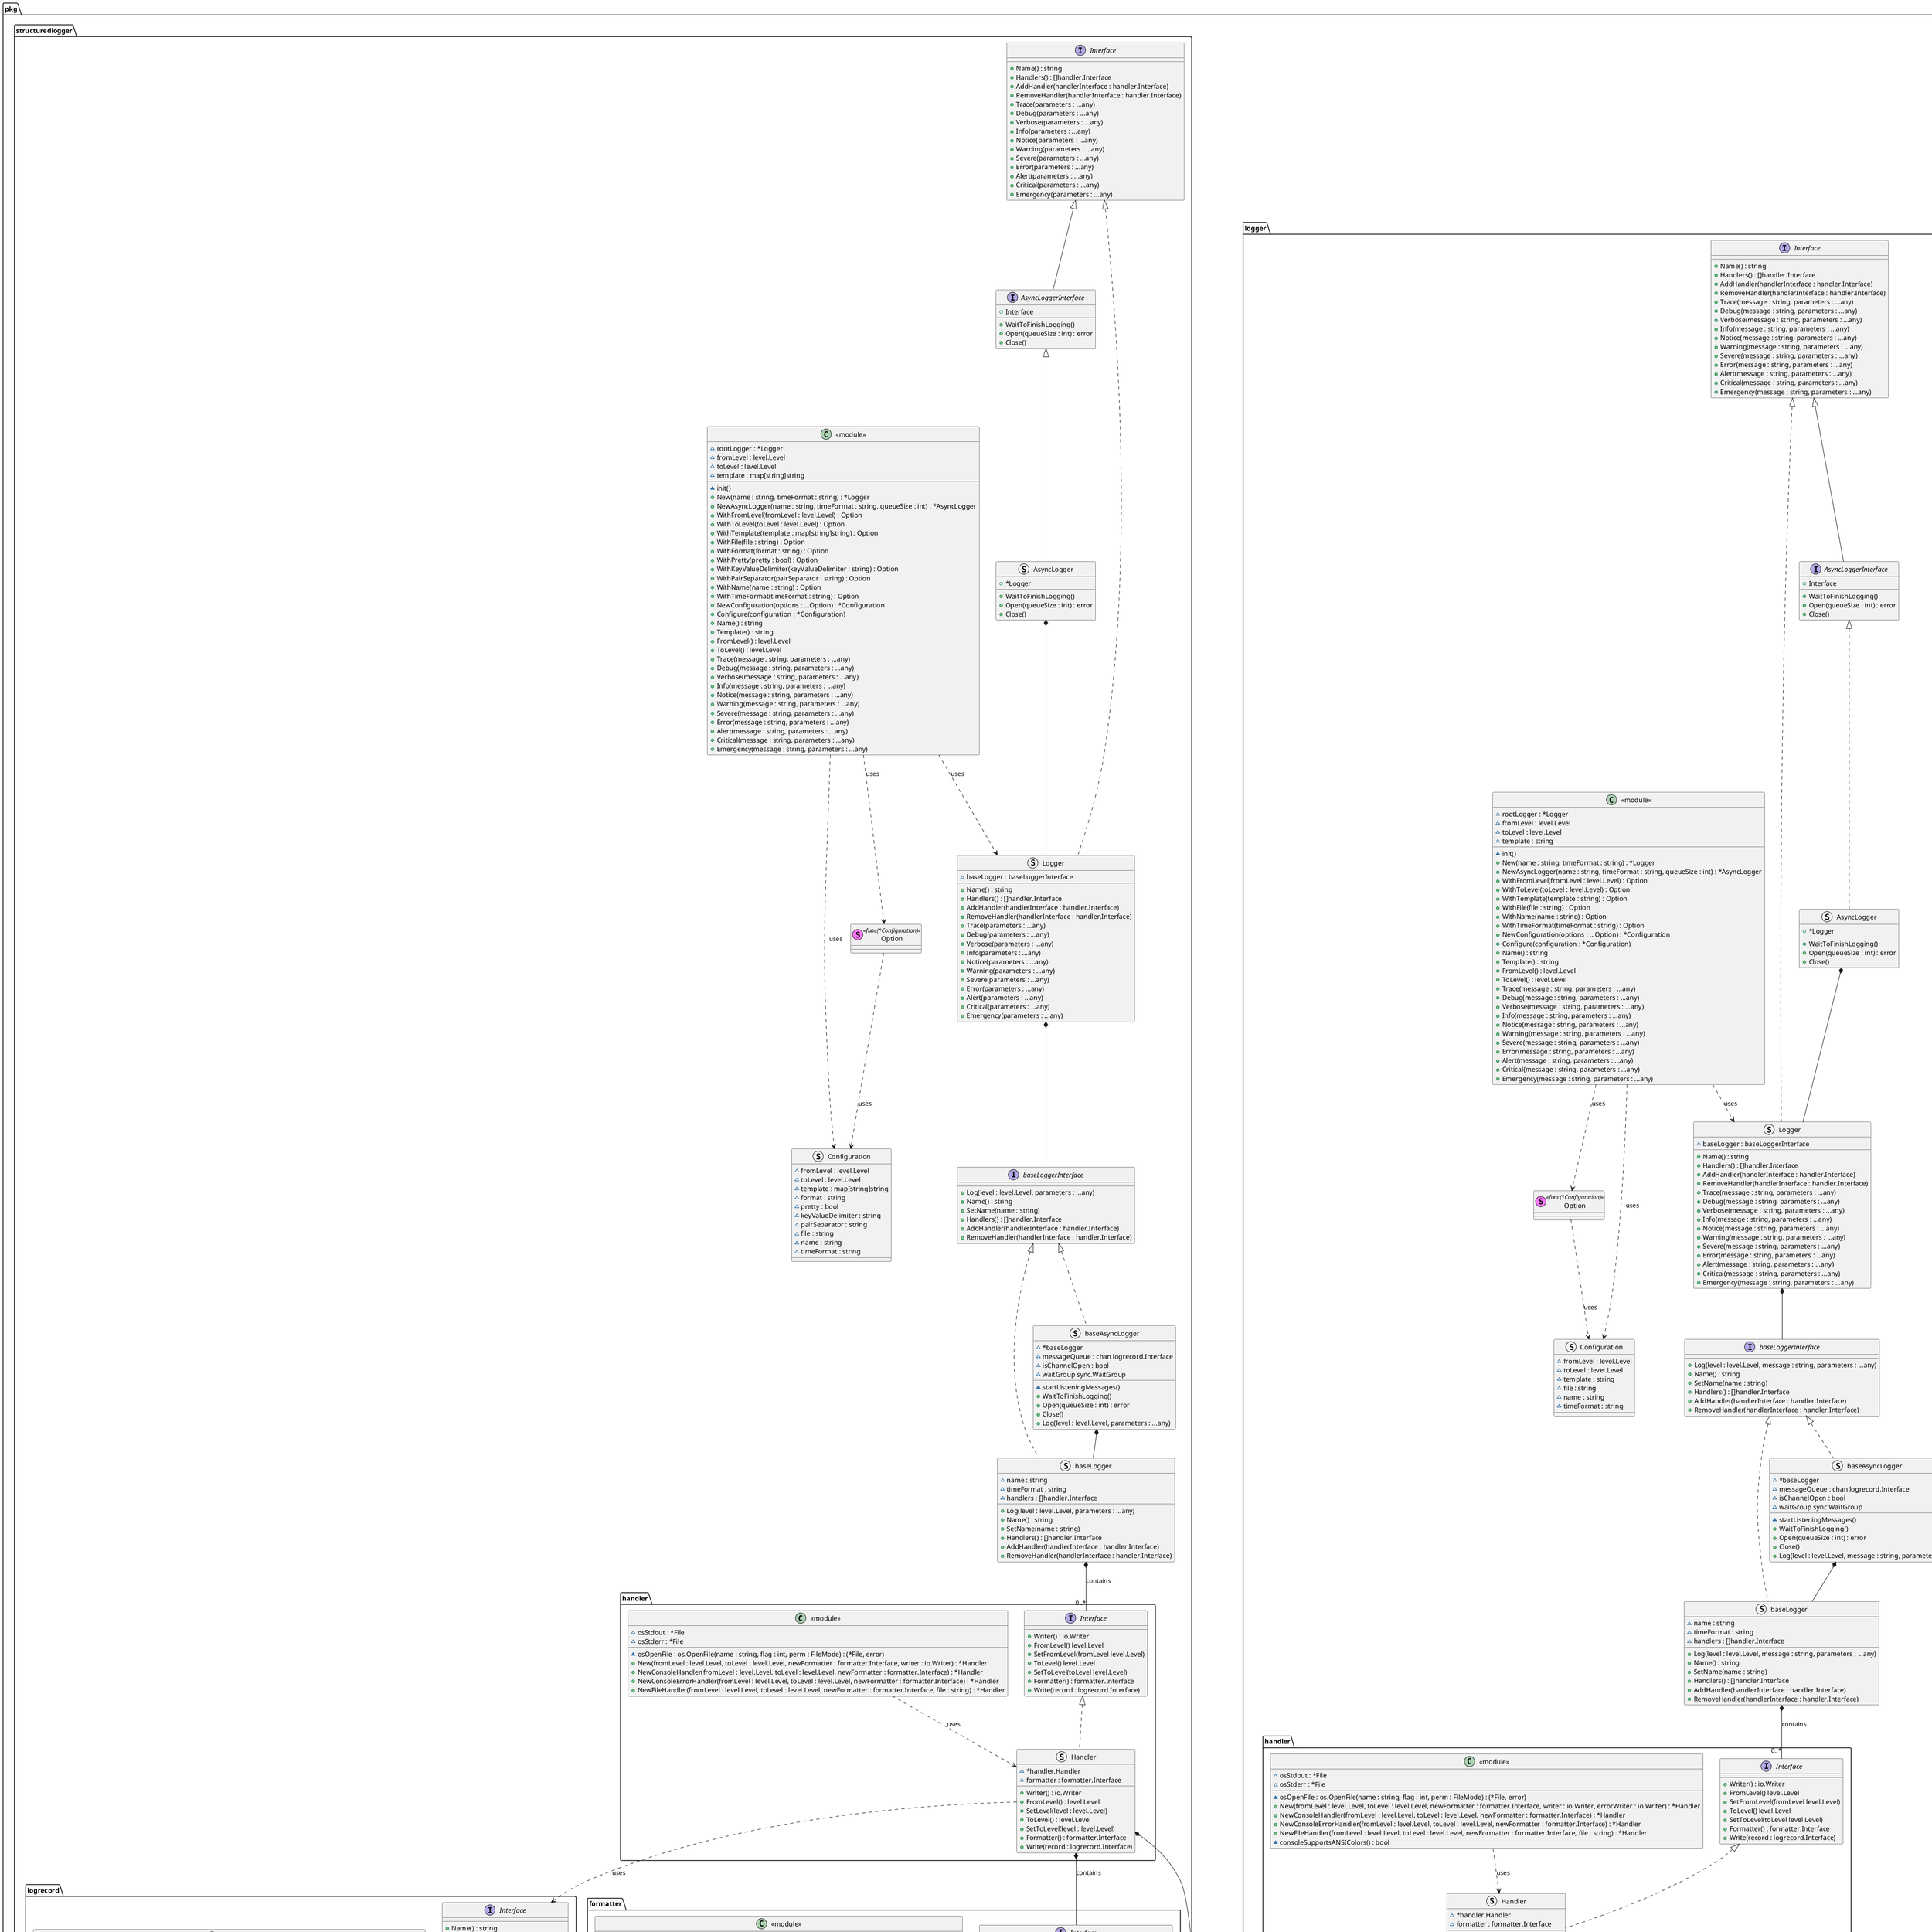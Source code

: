 @startuml
top to bottom direction

package pkg {
    package common {
        package formatter {
            class "<<module>>" {
                + ParseKey(key : string, record : logrecord.Interface) : interface{}
            }
        }
        package handler {
            interface Interface {
                + Writer() : io.Writer
                + SetWriter(writer : io.Writer)
                + FromLevel() level.Level
                + SetFromLevel(fromLevel : level.Level)
                + ToLevel() level.Level
                + SetToLevel(toLevel : level.Level)
            }
            struct Handler implements Interface {
                ~ fromLevel : level.Level
                ~ toLevel : level.Level
                ~ writer : io.Writer
                + ConsoleSupportsANSIColors : func() : bool
                + Writer() : io.Writer
                + SetWriter(writer : io.Writer)
                + FromLevel() : level.Level
                + SetFromLevel(fromLevel : level.Level)
                + ToLevel() : level.Level
                + SetToLevel(toLevel : level.Level)
            }
            class "<<module>>" {
                + New(fromLevel : level.Level, toLevel : level.Level, writer : io.Writer) : *Handler
                ~ consoleSupportsANSIColors() : bool
            }
            "<<module>>" ..> Handler : uses
        }
        package level {
            stereotype Level <<int>> {
                + String() : string
                + DigitRepresentation() : int
                + Next() : Level
                + Previous() : Level
            }
            class "<<module>>" {
                ~ mapping : map[Level]string
                + All : level.Level
                + Trace : level.Level
                + Debug : level.Level
                + Verbose : level.Level
                + Info : level.Level
                + Notice : level.Level
                + Warning : level.Level
                + Severe : level.Level
                + Error : level.Level
                + Alert : level.Level
                + Critical : level.Level
                + Emergency : level.Level
                + Null : level.Level
            }
            "<<module>>" ..> Level : uses
        }
        package logrecord {
            interface Interface {
                + Name() : string
                + Time() : string
                + Timestamp() : int64
                + Level() : level.Level
                + FileName() : string
                + FileLine() : int
            }
            struct LogRecord implements Interface {
                ~ name : string
                ~ timeFormat : string
                ~ timestamp : time.Time
                ~ level : level.Level
                ~ fileName : string
                ~ fileLine : int
                + Name() : string
                + Time() : string
                + Timestamp() : int64
                + Level() : level.Level
                + FileName() : string
                + FileLine() : int
            }
            class "<<module>>" {
                + New(name : string, level : level.Level, timeFormat : string, skipCaller : int) : *LogRecord
            }

            "<<module>>" ..> LogRecord : uses
        }
    }
    package logger {
        package formatter {
            interface Interface {
                + Template() : string
                + Format(record : logrecord.Interface, colored : bool) : string
            }

            struct Formatter implements Interface {
                ~ template : string
                + IsEqual(anotherFormatter : *Formatter) : bool
                + Template() : string
                + Format(record : logrecord.Interface, colored : bool) : string
            }

            class "<<module>>" {
                ~ logLevelColors : map[level.Level]string
                ~ resetColor : string
                + New(template : string) : *Formatter
            }

            "<<module>>" ..> Formatter : uses
        }
        package handler {
            interface Interface {
                + Writer() : io.Writer
                + FromLevel() level.Level
                + SetFromLevel(fromLevel level.Level)
                + ToLevel() level.Level
                + SetToLevel(toLevel level.Level)
                + Formatter() : formatter.Interface
                + Write(record : logrecord.Interface)
            }
            struct Handler implements Interface {
                ~ *handler.Handler
                ~ formatter : formatter.Interface
                + Writer() : io.Writer
                + FromLevel() : level.Level
                + SetLevel(level : level.Level)
                + ToLevel() : level.Level
                + SetToLevel(level : level.Level)
                + Formatter() : formatter.Interface
                + Write(record : logrecord.Interface)
            }
            class "<<module>>" {
                ~ osOpenFile : os.OpenFile(name : string, flag : int, perm : FileMode) : (*File, error)
                ~ osStdout : *File
                ~ osStderr : *File
                + New(fromLevel : level.Level, toLevel : level.Level, newFormatter : formatter.Interface, writer : io.Writer, errorWriter : io.Writer) : *Handler
                + NewConsoleHandler(fromLevel : level.Level, toLevel : level.Level, newFormatter : formatter.Interface) : *Handler
                + NewConsoleErrorHandler(fromLevel : level.Level, toLevel : level.Level, newFormatter : formatter.Interface) : *Handler
                + NewFileHandler(fromLevel : level.Level, toLevel : level.Level, newFormatter : formatter.Interface, file : string) : *Handler
                ~ consoleSupportsANSIColors() : bool
            }

            "<<module>>" ..> Handler : uses
        }
        package logrecord {
            interface Interface {
                + Name() : string
                + Time() : string
                + Timestamp() : int64
                + Level() : level.Level
                + FileName() : string
                + FileLine() : int
                + Message() : string
            }
            struct LogRecord implements Interface {
                ~ *logrecord.LogRecord
                ~ message : string
                + Name() : string
                + Time() : string
                + Timestamp() : int64
                + Level() : level.Level
                + FileName() : string
                + FileLine() : int
                + Message() : string
            }
            class "<<module>>" {
                + New(name : string, level : level.Level, timeFormat : string, message : string, parameters : []any, skipCaller : int) : *LogRecord
            }

            "<<module>>" ..> LogRecord : uses
        }
        interface baseLoggerInterface {
            + Log(level : level.Level, message : string, parameters : ...any)
            + Name() : string
            + SetName(name : string)
            + Handlers() : []handler.Interface
            + AddHandler(handlerInterface : handler.Interface)
            + RemoveHandler(handlerInterface : handler.Interface)
        }
        struct baseLogger implements baseLoggerInterface {
            ~ name : string
            ~ timeFormat : string
            ~ handlers : []handler.Interface
            + Log(level : level.Level, message : string, parameters : ...any)
            + Name() : string
            + SetName(name : string)
            + Handlers() : []handler.Interface
            + AddHandler(handlerInterface : handler.Interface)
            + RemoveHandler(handlerInterface : handler.Interface)
        }
        interface Interface {
            + Name() : string
            + Handlers() : []handler.Interface
            + AddHandler(handlerInterface : handler.Interface)
            + RemoveHandler(handlerInterface : handler.Interface)
            + Trace(message : string, parameters : ...any)
            + Debug(message : string, parameters : ...any)
            + Verbose(message : string, parameters : ...any)
            + Info(message : string, parameters : ...any)
            + Notice(message : string, parameters : ...any)
            + Warning(message : string, parameters : ...any)
            + Severe(message : string, parameters : ...any)
            + Error(message : string, parameters : ...any)
            + Alert(message : string, parameters : ...any)
            + Critical(message : string, parameters : ...any)
            + Emergency(message : string, parameters : ...any)
        }
        struct Logger implements Interface {
            ~ baseLogger : baseLoggerInterface
            + Name() : string
            + Handlers() : []handler.Interface
            + AddHandler(handlerInterface : handler.Interface)
            + RemoveHandler(handlerInterface : handler.Interface)
            + Trace(message : string, parameters : ...any)
            + Debug(message : string, parameters : ...any)
            + Verbose(message : string, parameters : ...any)
            + Info(message : string, parameters : ...any)
            + Notice(message : string, parameters : ...any)
            + Warning(message : string, parameters : ...any)
            + Severe(message : string, parameters : ...any)
            + Error(message : string, parameters : ...any)
            + Alert(message : string, parameters : ...any)
            + Critical(message : string, parameters : ...any)
            + Emergency(message : string, parameters : ...any)
        }
        struct baseAsyncLogger implements baseLoggerInterface {
            ~ *baseLogger
            ~ messageQueue : chan logrecord.Interface
            ~ isChannelOpen : bool
            ~ waitGroup sync.WaitGroup
            ~ startListeningMessages()
            + WaitToFinishLogging()
            + Open(queueSize : int) : error
            + Close()
            + Log(level : level.Level, message : string, parameters : ...any)
        }
        interface AsyncLoggerInterface extends Interface {
            + Interface
            + WaitToFinishLogging()
            + Open(queueSize : int) : error
            + Close()
        }
        struct AsyncLogger implements AsyncLoggerInterface {
            + *Logger
            + WaitToFinishLogging()
            + Open(queueSize : int) : error
            + Close()
        }
        struct Configuration {
            ~ fromLevel : level.Level
            ~ toLevel : level.Level
            ~ template : string
            ~ file : string
            ~ name : string
            ~ timeFormat : string
        }
        stereotype Option <<func(*Configuration)>> {}
        class "<<module>>" {
            ~ rootLogger : *Logger
            ~ fromLevel : level.Level
            ~ toLevel : level.Level
            ~ template : string
            ~ init()
            + New(name : string, timeFormat : string) : *Logger
            + NewAsyncLogger(name : string, timeFormat : string, queueSize : int) : *AsyncLogger
            + WithFromLevel(fromLevel : level.Level) : Option
            + WithToLevel(toLevel : level.Level) : Option
            + WithTemplate(template : string) : Option
            + WithFile(file : string) : Option
            + WithName(name : string) : Option
            + WithTimeFormat(timeFormat : string) : Option
            + NewConfiguration(options : ...Option) : *Configuration
            + Configure(configuration : *Configuration)
            + Name() : string
            + Template() : string
            + FromLevel() : level.Level
            + ToLevel() : level.Level
            + Trace(message : string, parameters : ...any)
            + Debug(message : string, parameters : ...any)
            + Verbose(message : string, parameters : ...any)
            + Info(message : string, parameters : ...any)
            + Notice(message : string, parameters : ...any)
            + Warning(message : string, parameters : ...any)
            + Severe(message : string, parameters : ...any)
            + Error(message : string, parameters : ...any)
            + Alert(message : string, parameters : ...any)
            + Critical(message : string, parameters : ...any)
            + Emergency(message : string, parameters : ...any)
        }

        baseAsyncLogger *-- baseLogger
        Logger *-- baseLoggerInterface
        AsyncLogger *-- Logger
        "<<module>>" ..> Logger : uses
        "<<module>>" ..> Option : uses
        "<<module>>" ..> Configuration : uses
        Option ..> Configuration : uses
    }
    package structuredlogger {
        package formatter {
            struct baseFormatter {
                ~ template : map[string]string
                + Template() : map[string]string
                + Format(record : logrecord.Interface) : map[string]interface{}
            }

            interface Interface {
                + Template() : string
                + Format(record : logrecord.Interface, colored : bool) : string
            }

            struct JSONFormatter implements Interface {
                ~ baseFormatter : baseInterface
                ~ pretty : bool
                + Template() : string
                + Format(record : logrecord.Interface, colored : bool) : string
            }

            struct KeyValueFormatter implements Interface {
                ~ baseFormatter : baseInterface
                ~ keyValueDelimiter : string
                ~ pairSeparator : string
                + Template() : string
                + Format(record : logrecord.Interface, colored : bool) : string
            }

            class "<<module>>" {
                ~ logLevelColors : map[level.Level]string
                ~ resetColor : string
                + NewJSON(template : map[string]string, pretty : bool) : *JSONFormatter
                + NewKeyValue(template : map[string]string, keyValueDelimiter : string, pairSeparator : string) : *KeyValueFormatter
            }

            JSONFormatter *-- baseFormatter : contains
            KeyValueFormatter *-- baseFormatter : contains
            "<<module>>" ..> JSONFormatter : uses
            "<<module>>" ..> KeyValueFormatter : uses
        }
        package handler {
            interface Interface {
                + Writer() : io.Writer
                + FromLevel() level.Level
                + SetFromLevel(fromLevel level.Level)
                + ToLevel() level.Level
                + SetToLevel(toLevel level.Level)
                + Formatter() : formatter.Interface
                + Write(record : logrecord.Interface)
            }

            struct Handler implements Interface {
                ~ *handler.Handler
                ~ formatter : formatter.Interface
                + Writer() : io.Writer
                + FromLevel() : level.Level
                + SetLevel(level : level.Level)
                + ToLevel() : level.Level
                + SetToLevel(level : level.Level)
                + Formatter() : formatter.Interface
                + Write(record : logrecord.Interface)
            }

            class "<<module>>" {
                ~ osOpenFile : os.OpenFile(name : string, flag : int, perm : FileMode) : (*File, error)
                ~ osStdout : *File
                ~ osStderr : *File
                + New(fromLevel : level.Level, toLevel : level.Level, newFormatter : formatter.Interface, writer : io.Writer) : *Handler
                + NewConsoleHandler(fromLevel : level.Level, toLevel : level.Level, newFormatter : formatter.Interface) : *Handler
                + NewConsoleErrorHandler(fromLevel : level.Level, toLevel : level.Level, newFormatter : formatter.Interface) : *Handler
                + NewFileHandler(fromLevel : level.Level, toLevel : level.Level, newFormatter : formatter.Interface, file : string) : *Handler
            }

            "<<module>>" ..> Handler : uses
        }
        package logrecord {
            interface Interface {
                + Name() : string
                + Time() : string
                + Timestamp() : int64
                + Level() : level.Level
                + FileName() : string
                + FileLine() : int
                + Parameters() : map[string]interface{}
            }
            struct LogRecord implements Interface {
                ~ *logrecord.LogRecord
                ~ parameters : map[string]interface{}
                + Name() : string
                + Time() : string
                + Timestamp() : int64
                + Level() : level.Level
                + FileName() : string
                + FileLine() : int
                + Parameters() : map[string]interface{}
            }
            class "<<module>>" {
                + New(name : string, level : level.Level, timeFormat : string, parameters : map[string]interface{}, skipCaller : int) : *LogRecord
            }

            "<<module>>" ..> LogRecord : uses
        }
        interface baseLoggerInterface {
            + Log(level : level.Level, parameters : ...any)
            + Name() : string
            + SetName(name : string)
            + Handlers() : []handler.Interface
            + AddHandler(handlerInterface : handler.Interface)
            + RemoveHandler(handlerInterface : handler.Interface)
        }
        struct baseLogger implements baseLoggerInterface {
            ~ name : string
            ~ timeFormat : string
            ~ handlers : []handler.Interface
            + Log(level : level.Level, parameters : ...any)
            + Name() : string
            + SetName(name : string)
            + Handlers() : []handler.Interface
            + AddHandler(handlerInterface : handler.Interface)
            + RemoveHandler(handlerInterface : handler.Interface)
        }
        interface Interface {
            + Name() : string
            + Handlers() : []handler.Interface
            + AddHandler(handlerInterface : handler.Interface)
            + RemoveHandler(handlerInterface : handler.Interface)
            + Trace(parameters : ...any)
            + Debug(parameters : ...any)
            + Verbose(parameters : ...any)
            + Info(parameters : ...any)
            + Notice(parameters : ...any)
            + Warning(parameters : ...any)
            + Severe(parameters : ...any)
            + Error(parameters : ...any)
            + Alert(parameters : ...any)
            + Critical(parameters : ...any)
            + Emergency(parameters : ...any)
        }
        struct Logger implements Interface {
            ~ baseLogger : baseLoggerInterface
            + Name() : string
            + Handlers() : []handler.Interface
            + AddHandler(handlerInterface : handler.Interface)
            + RemoveHandler(handlerInterface : handler.Interface)
            + Trace(parameters : ...any)
            + Debug(parameters : ...any)
            + Verbose(parameters : ...any)
            + Info(parameters : ...any)
            + Notice(parameters : ...any)
            + Warning(parameters : ...any)
            + Severe(parameters : ...any)
            + Error(parameters : ...any)
            + Alert(parameters : ...any)
            + Critical(parameters : ...any)
            + Emergency(parameters : ...any)
        }
        struct baseAsyncLogger implements baseLoggerInterface {
            ~ *baseLogger
            ~ messageQueue : chan logrecord.Interface
            ~ isChannelOpen : bool
            ~ waitGroup sync.WaitGroup
            ~ startListeningMessages()
            + WaitToFinishLogging()
            + Open(queueSize : int) : error
            + Close()
            + Log(level : level.Level, parameters : ...any)
        }
        interface AsyncLoggerInterface extends Interface {
            + Interface
            + WaitToFinishLogging()
            + Open(queueSize : int) : error
            + Close()
        }
        struct AsyncLogger implements AsyncLoggerInterface {
            + *Logger
            + WaitToFinishLogging()
            + Open(queueSize : int) : error
            + Close()
        }
        struct Configuration {
            ~ fromLevel : level.Level
            ~ toLevel : level.Level
            ~ template : map[string]string
            ~ format : string
            ~ pretty : bool
            ~ keyValueDelimiter : string
            ~ pairSeparator : string
            ~ file : string
            ~ name : string
            ~ timeFormat : string
        }
        stereotype Option <<func(*Configuration)>> {}
        class "<<module>>" {
            ~ rootLogger : *Logger
            ~ fromLevel : level.Level
            ~ toLevel : level.Level
            ~ template : map[string]string
            ~ init()
            + New(name : string, timeFormat : string) : *Logger
            + NewAsyncLogger(name : string, timeFormat : string, queueSize : int) : *AsyncLogger
            + WithFromLevel(fromLevel : level.Level) : Option
            + WithToLevel(toLevel : level.Level) : Option
            + WithTemplate(template : map[string]string) : Option
            + WithFile(file : string) : Option
            + WithFormat(format : string) : Option
            + WithPretty(pretty : bool) : Option
            + WithKeyValueDelimiter(keyValueDelimiter : string) : Option
            + WithPairSeparator(pairSeparator : string) : Option
            + WithName(name : string) : Option
            + WithTimeFormat(timeFormat : string) : Option
            + NewConfiguration(options : ...Option) : *Configuration
            + Configure(configuration : *Configuration)
            + Name() : string
            + Template() : string
            + FromLevel() : level.Level
            + ToLevel() : level.Level
            + Trace(message : string, parameters : ...any)
            + Debug(message : string, parameters : ...any)
            + Verbose(message : string, parameters : ...any)
            + Info(message : string, parameters : ...any)
            + Notice(message : string, parameters : ...any)
            + Warning(message : string, parameters : ...any)
            + Severe(message : string, parameters : ...any)
            + Error(message : string, parameters : ...any)
            + Alert(message : string, parameters : ...any)
            + Critical(message : string, parameters : ...any)
            + Emergency(message : string, parameters : ...any)
        }

        baseAsyncLogger *-- baseLogger
        Logger *-- baseLoggerInterface
        AsyncLogger *-- Logger
        "<<module>>" ..> Logger : uses
        "<<module>>" ..> Option : uses
        "<<module>>" ..> Configuration : uses
        Option ..> Configuration : uses
    }
}

"pkg.common.formatter.<<module>>" ..> "pkg.common.logrecord.Interface" : uses
pkg.common.handler.Handler *-- pkg.common.level.Level : contains
pkg.logger.handler.Handler *-- pkg.common.handler.Handler : contains
pkg.logger.handler.Handler *-- pkg.logger.formatter.Interface : contains
pkg.logger.baseLogger *-- "0..*" pkg.logger.handler.Interface : contains
pkg.logger.formatter.Formatter ..> "pkg.common.formatter.<<module>>" : uses
pkg.structuredlogger.handler.Handler *-- pkg.common.handler.Handler : contains
pkg.structuredlogger.handler.Handler *-- pkg.structuredlogger.formatter.Interface : contains
pkg.structuredlogger.baseLogger *-- "0..*" pkg.structuredlogger.handler.Interface : contains
pkg.structuredlogger.formatter.baseFormatter ..> "pkg.common.formatter.<<module>>" : uses
pkg.logger.logrecord.LogRecord *-- "pkg.common.logrecord.LogRecord" : contains
pkg.structuredlogger.logrecord.LogRecord *-- "pkg.common.logrecord.LogRecord" : contains
pkg.logger.handler.Handler ..> pkg.logger.logrecord.Interface : uses
pkg.structuredlogger.handler.Handler ..> pkg.structuredlogger.logrecord.Interface : uses


@enduml